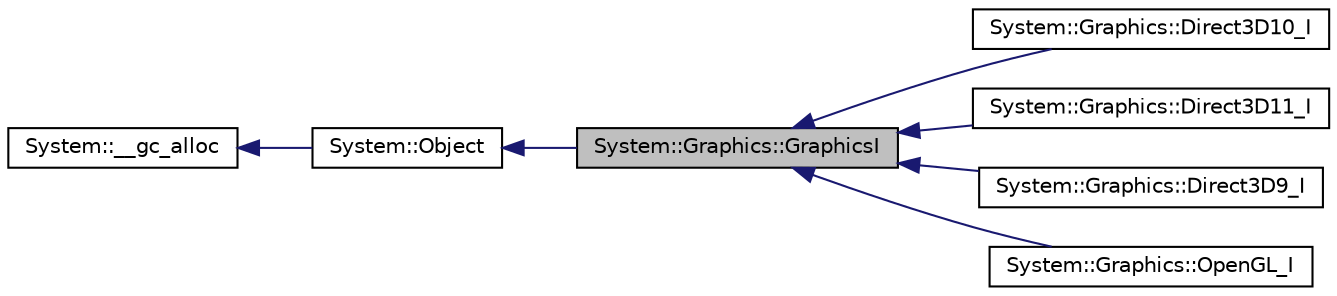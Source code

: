digraph G
{
  edge [fontname="Helvetica",fontsize="10",labelfontname="Helvetica",labelfontsize="10"];
  node [fontname="Helvetica",fontsize="10",shape=record];
  rankdir="LR";
  Node1 [label="System::Graphics::GraphicsI",height=0.2,width=0.4,color="black", fillcolor="grey75", style="filled" fontcolor="black"];
  Node2 -> Node1 [dir="back",color="midnightblue",fontsize="10",style="solid",fontname="Helvetica"];
  Node2 [label="System::Object",height=0.2,width=0.4,color="black", fillcolor="white", style="filled",URL="$class_system_1_1_object.html"];
  Node3 -> Node2 [dir="back",color="midnightblue",fontsize="10",style="solid",fontname="Helvetica"];
  Node3 [label="System::__gc_alloc",height=0.2,width=0.4,color="black", fillcolor="white", style="filled",URL="$class_system_1_1____gc__alloc.html"];
  Node1 -> Node4 [dir="back",color="midnightblue",fontsize="10",style="solid",fontname="Helvetica"];
  Node4 [label="System::Graphics::Direct3D10_I",height=0.2,width=0.4,color="black", fillcolor="white", style="filled",URL="$class_system_1_1_graphics_1_1_direct3_d10___i.html"];
  Node1 -> Node5 [dir="back",color="midnightblue",fontsize="10",style="solid",fontname="Helvetica"];
  Node5 [label="System::Graphics::Direct3D11_I",height=0.2,width=0.4,color="black", fillcolor="white", style="filled",URL="$class_system_1_1_graphics_1_1_direct3_d11___i.html"];
  Node1 -> Node6 [dir="back",color="midnightblue",fontsize="10",style="solid",fontname="Helvetica"];
  Node6 [label="System::Graphics::Direct3D9_I",height=0.2,width=0.4,color="black", fillcolor="white", style="filled",URL="$class_system_1_1_graphics_1_1_direct3_d9___i.html"];
  Node1 -> Node7 [dir="back",color="midnightblue",fontsize="10",style="solid",fontname="Helvetica"];
  Node7 [label="System::Graphics::OpenGL_I",height=0.2,width=0.4,color="black", fillcolor="white", style="filled",URL="$class_system_1_1_graphics_1_1_open_g_l___i.html"];
}
